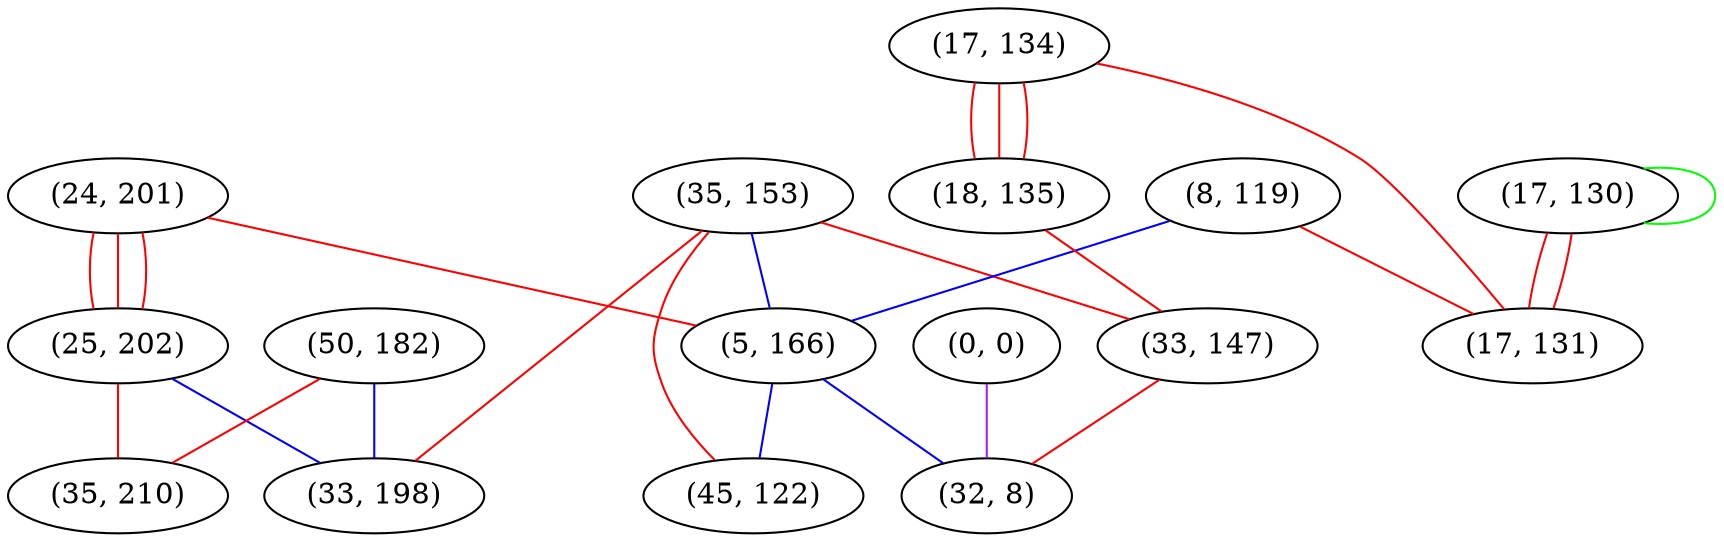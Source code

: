 graph "" {
"(24, 201)";
"(25, 202)";
"(50, 182)";
"(17, 134)";
"(35, 153)";
"(8, 119)";
"(5, 166)";
"(45, 122)";
"(18, 135)";
"(0, 0)";
"(17, 130)";
"(35, 210)";
"(17, 131)";
"(33, 198)";
"(33, 147)";
"(32, 8)";
"(24, 201)" -- "(5, 166)"  [color=red, key=0, weight=1];
"(24, 201)" -- "(25, 202)"  [color=red, key=0, weight=1];
"(24, 201)" -- "(25, 202)"  [color=red, key=1, weight=1];
"(24, 201)" -- "(25, 202)"  [color=red, key=2, weight=1];
"(25, 202)" -- "(35, 210)"  [color=red, key=0, weight=1];
"(25, 202)" -- "(33, 198)"  [color=blue, key=0, weight=3];
"(50, 182)" -- "(35, 210)"  [color=red, key=0, weight=1];
"(50, 182)" -- "(33, 198)"  [color=blue, key=0, weight=3];
"(17, 134)" -- "(18, 135)"  [color=red, key=0, weight=1];
"(17, 134)" -- "(18, 135)"  [color=red, key=1, weight=1];
"(17, 134)" -- "(18, 135)"  [color=red, key=2, weight=1];
"(17, 134)" -- "(17, 131)"  [color=red, key=0, weight=1];
"(35, 153)" -- "(5, 166)"  [color=blue, key=0, weight=3];
"(35, 153)" -- "(45, 122)"  [color=red, key=0, weight=1];
"(35, 153)" -- "(33, 147)"  [color=red, key=0, weight=1];
"(35, 153)" -- "(33, 198)"  [color=red, key=0, weight=1];
"(8, 119)" -- "(5, 166)"  [color=blue, key=0, weight=3];
"(8, 119)" -- "(17, 131)"  [color=red, key=0, weight=1];
"(5, 166)" -- "(45, 122)"  [color=blue, key=0, weight=3];
"(5, 166)" -- "(32, 8)"  [color=blue, key=0, weight=3];
"(18, 135)" -- "(33, 147)"  [color=red, key=0, weight=1];
"(0, 0)" -- "(32, 8)"  [color=purple, key=0, weight=4];
"(17, 130)" -- "(17, 130)"  [color=green, key=0, weight=2];
"(17, 130)" -- "(17, 131)"  [color=red, key=0, weight=1];
"(17, 130)" -- "(17, 131)"  [color=red, key=1, weight=1];
"(33, 147)" -- "(32, 8)"  [color=red, key=0, weight=1];
}
